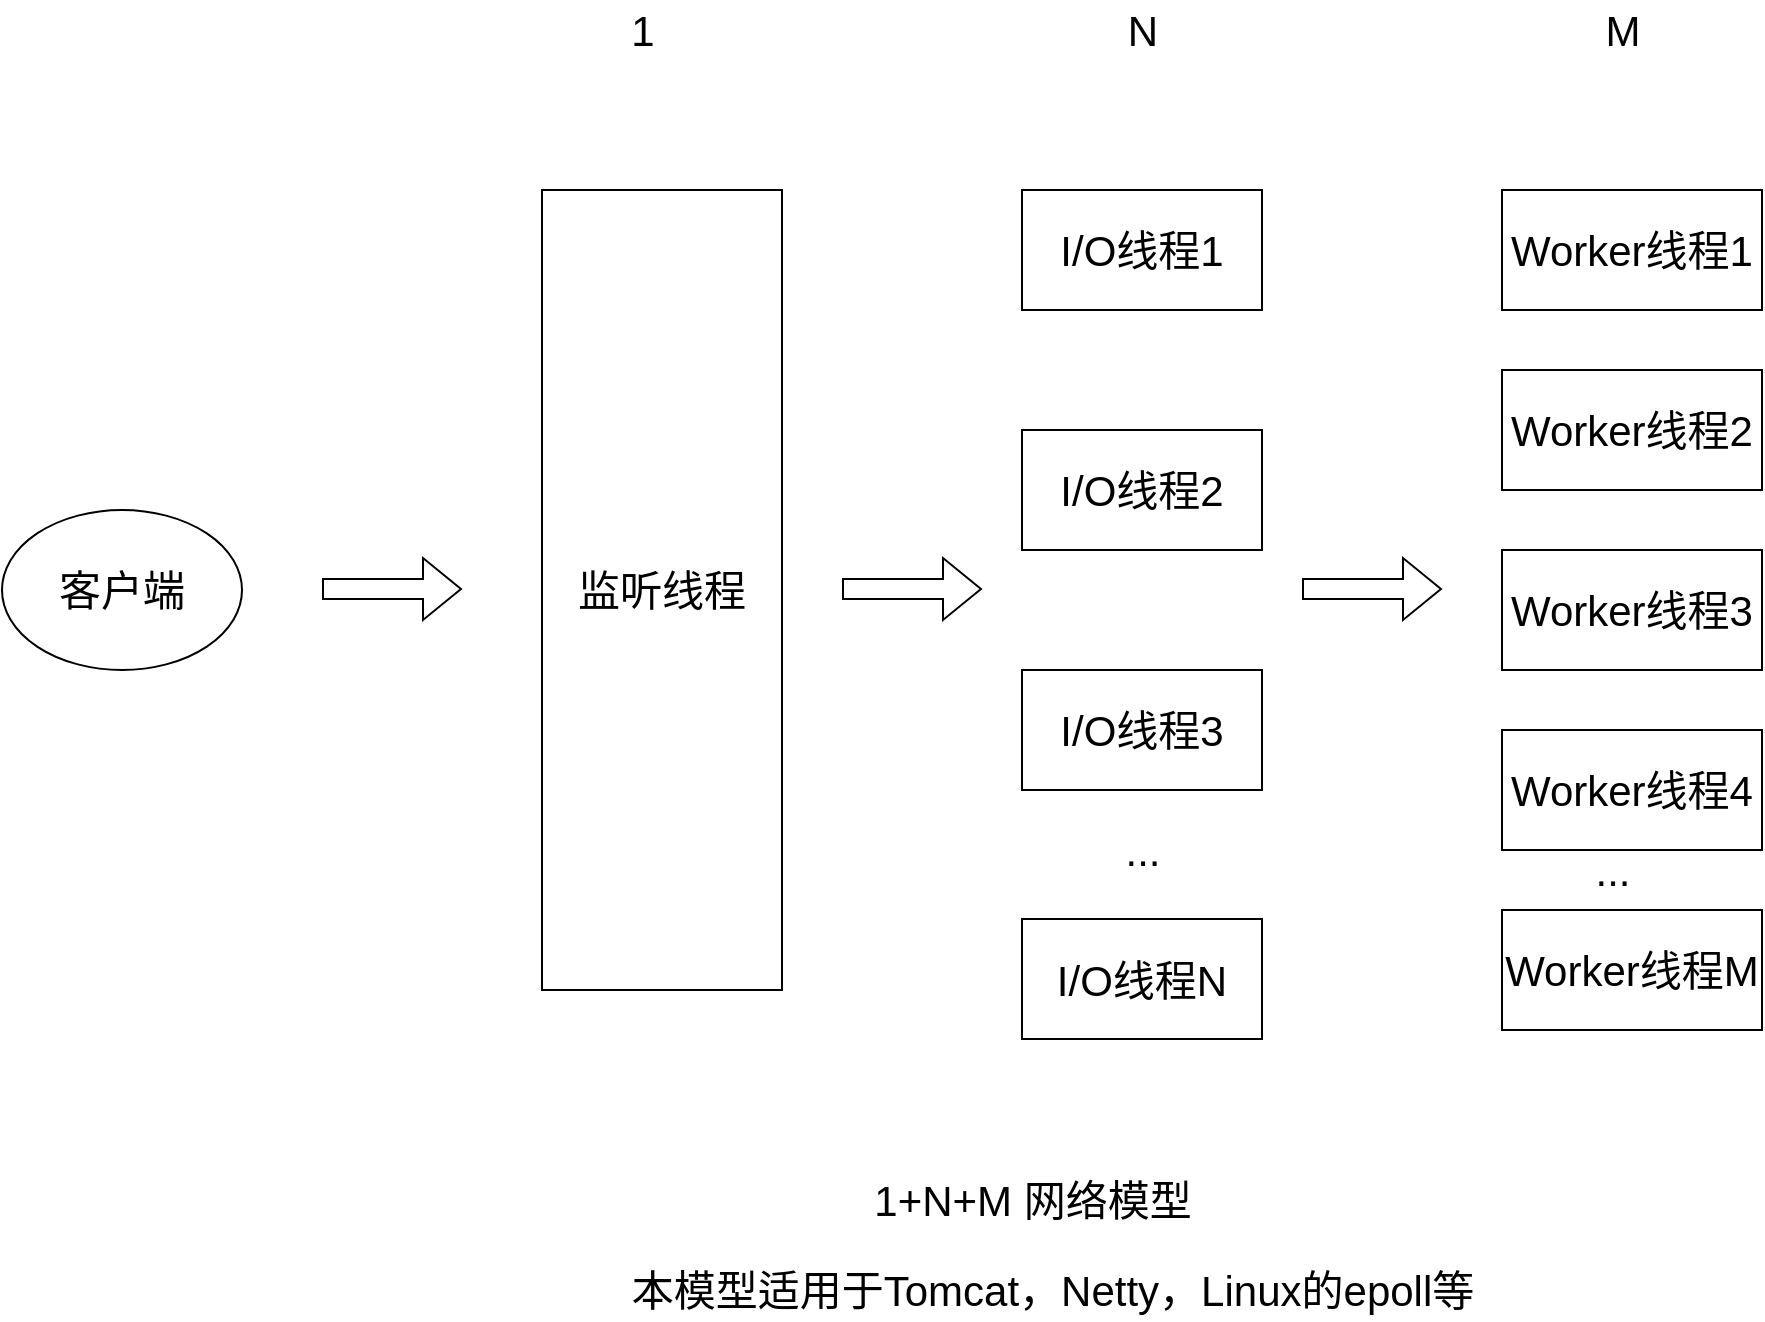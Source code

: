 <mxfile version="16.6.4" type="device"><diagram id="caIB2s_89TYPpgboWbiX" name="Page-1"><mxGraphModel dx="1422" dy="754" grid="1" gridSize="10" guides="1" tooltips="1" connect="1" arrows="1" fold="1" page="1" pageScale="1" pageWidth="827" pageHeight="1169" math="0" shadow="0"><root><mxCell id="0"/><mxCell id="1" parent="0"/><mxCell id="dtIcoPzR-RvpnRWA8rus-1" value="客户端" style="ellipse;whiteSpace=wrap;html=1;fontSize=21;" vertex="1" parent="1"><mxGeometry x="90" y="320" width="120" height="80" as="geometry"/></mxCell><mxCell id="dtIcoPzR-RvpnRWA8rus-2" value="监听线程" style="rounded=0;whiteSpace=wrap;html=1;fontSize=21;" vertex="1" parent="1"><mxGeometry x="360" y="160" width="120" height="400" as="geometry"/></mxCell><mxCell id="dtIcoPzR-RvpnRWA8rus-3" value="I/O线程1" style="rounded=0;whiteSpace=wrap;html=1;fontSize=21;" vertex="1" parent="1"><mxGeometry x="600" y="160" width="120" height="60" as="geometry"/></mxCell><mxCell id="dtIcoPzR-RvpnRWA8rus-4" value="&lt;span style=&quot;font-size: 21px;&quot;&gt;I/O线程2&lt;/span&gt;" style="rounded=0;whiteSpace=wrap;html=1;fontSize=21;" vertex="1" parent="1"><mxGeometry x="600" y="280" width="120" height="60" as="geometry"/></mxCell><mxCell id="dtIcoPzR-RvpnRWA8rus-5" value="&lt;span style=&quot;font-size: 21px;&quot;&gt;I/O线程3&lt;/span&gt;" style="rounded=0;whiteSpace=wrap;html=1;fontSize=21;" vertex="1" parent="1"><mxGeometry x="600" y="400" width="120" height="60" as="geometry"/></mxCell><mxCell id="dtIcoPzR-RvpnRWA8rus-6" value="&lt;span style=&quot;font-size: 21px;&quot;&gt;I/O线程N&lt;/span&gt;" style="rounded=0;whiteSpace=wrap;html=1;fontSize=21;" vertex="1" parent="1"><mxGeometry x="600" y="524.5" width="120" height="60" as="geometry"/></mxCell><mxCell id="dtIcoPzR-RvpnRWA8rus-7" value="Worker线程1" style="rounded=0;whiteSpace=wrap;html=1;fontSize=21;" vertex="1" parent="1"><mxGeometry x="840" y="160" width="130" height="60" as="geometry"/></mxCell><mxCell id="dtIcoPzR-RvpnRWA8rus-8" value="Worker线程2" style="rounded=0;whiteSpace=wrap;html=1;fontSize=21;" vertex="1" parent="1"><mxGeometry x="840" y="250" width="130" height="60" as="geometry"/></mxCell><mxCell id="dtIcoPzR-RvpnRWA8rus-9" value="Worker线程3" style="rounded=0;whiteSpace=wrap;html=1;fontSize=21;" vertex="1" parent="1"><mxGeometry x="840" y="340" width="130" height="60" as="geometry"/></mxCell><mxCell id="dtIcoPzR-RvpnRWA8rus-10" value="Worker线程4" style="rounded=0;whiteSpace=wrap;html=1;fontSize=21;" vertex="1" parent="1"><mxGeometry x="840" y="430" width="130" height="60" as="geometry"/></mxCell><mxCell id="dtIcoPzR-RvpnRWA8rus-11" value="Worker线程M" style="rounded=0;whiteSpace=wrap;html=1;fontSize=21;" vertex="1" parent="1"><mxGeometry x="840" y="520" width="130" height="60" as="geometry"/></mxCell><mxCell id="dtIcoPzR-RvpnRWA8rus-12" value="" style="shape=flexArrow;endArrow=classic;html=1;rounded=0;fontSize=21;" edge="1" parent="1"><mxGeometry width="50" height="50" relative="1" as="geometry"><mxPoint x="250" y="359.5" as="sourcePoint"/><mxPoint x="320" y="359.5" as="targetPoint"/></mxGeometry></mxCell><mxCell id="dtIcoPzR-RvpnRWA8rus-13" value="" style="shape=flexArrow;endArrow=classic;html=1;rounded=0;fontSize=21;" edge="1" parent="1"><mxGeometry width="50" height="50" relative="1" as="geometry"><mxPoint x="510" y="359.5" as="sourcePoint"/><mxPoint x="580" y="359.5" as="targetPoint"/></mxGeometry></mxCell><mxCell id="dtIcoPzR-RvpnRWA8rus-16" value="" style="shape=flexArrow;endArrow=classic;html=1;rounded=0;fontSize=21;" edge="1" parent="1"><mxGeometry width="50" height="50" relative="1" as="geometry"><mxPoint x="740" y="359.5" as="sourcePoint"/><mxPoint x="810" y="359.5" as="targetPoint"/></mxGeometry></mxCell><mxCell id="dtIcoPzR-RvpnRWA8rus-17" value="..." style="text;html=1;align=center;verticalAlign=middle;resizable=0;points=[];autosize=1;strokeColor=none;fillColor=none;fontSize=21;" vertex="1" parent="1"><mxGeometry x="645" y="475" width="30" height="30" as="geometry"/></mxCell><mxCell id="dtIcoPzR-RvpnRWA8rus-18" value="..." style="text;html=1;align=center;verticalAlign=middle;resizable=0;points=[];autosize=1;strokeColor=none;fillColor=none;fontSize=21;" vertex="1" parent="1"><mxGeometry x="880" y="485" width="30" height="30" as="geometry"/></mxCell><mxCell id="dtIcoPzR-RvpnRWA8rus-19" value="1" style="text;html=1;align=center;verticalAlign=middle;resizable=0;points=[];autosize=1;strokeColor=none;fillColor=none;fontSize=21;" vertex="1" parent="1"><mxGeometry x="395" y="65" width="30" height="30" as="geometry"/></mxCell><mxCell id="dtIcoPzR-RvpnRWA8rus-20" value="N" style="text;html=1;align=center;verticalAlign=middle;resizable=0;points=[];autosize=1;strokeColor=none;fillColor=none;fontSize=21;" vertex="1" parent="1"><mxGeometry x="645" y="65" width="30" height="30" as="geometry"/></mxCell><mxCell id="dtIcoPzR-RvpnRWA8rus-21" value="M" style="text;html=1;align=center;verticalAlign=middle;resizable=0;points=[];autosize=1;strokeColor=none;fillColor=none;fontSize=21;" vertex="1" parent="1"><mxGeometry x="885" y="65" width="30" height="30" as="geometry"/></mxCell><mxCell id="dtIcoPzR-RvpnRWA8rus-22" value="1+N+M 网络模型" style="text;html=1;align=center;verticalAlign=middle;resizable=0;points=[];autosize=1;strokeColor=none;fillColor=none;fontSize=21;" vertex="1" parent="1"><mxGeometry x="520" y="650" width="170" height="30" as="geometry"/></mxCell><mxCell id="dtIcoPzR-RvpnRWA8rus-23" value="本模型适用于Tomcat，Netty，Linux的epoll等" style="text;html=1;align=center;verticalAlign=middle;resizable=0;points=[];autosize=1;strokeColor=none;fillColor=none;fontSize=21;" vertex="1" parent="1"><mxGeometry x="395" y="695" width="440" height="30" as="geometry"/></mxCell></root></mxGraphModel></diagram></mxfile>